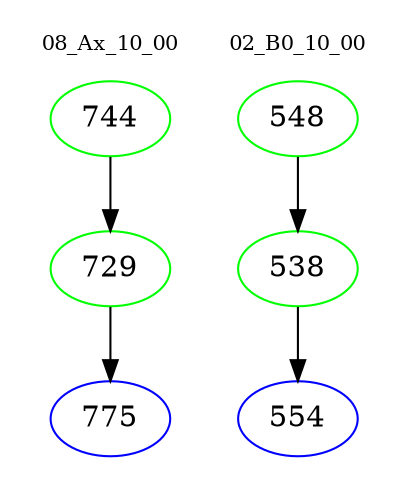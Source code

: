digraph{
subgraph cluster_0 {
color = white
label = "08_Ax_10_00";
fontsize=10;
T0_744 [label="744", color="green"]
T0_744 -> T0_729 [color="black"]
T0_729 [label="729", color="green"]
T0_729 -> T0_775 [color="black"]
T0_775 [label="775", color="blue"]
}
subgraph cluster_1 {
color = white
label = "02_B0_10_00";
fontsize=10;
T1_548 [label="548", color="green"]
T1_548 -> T1_538 [color="black"]
T1_538 [label="538", color="green"]
T1_538 -> T1_554 [color="black"]
T1_554 [label="554", color="blue"]
}
}
